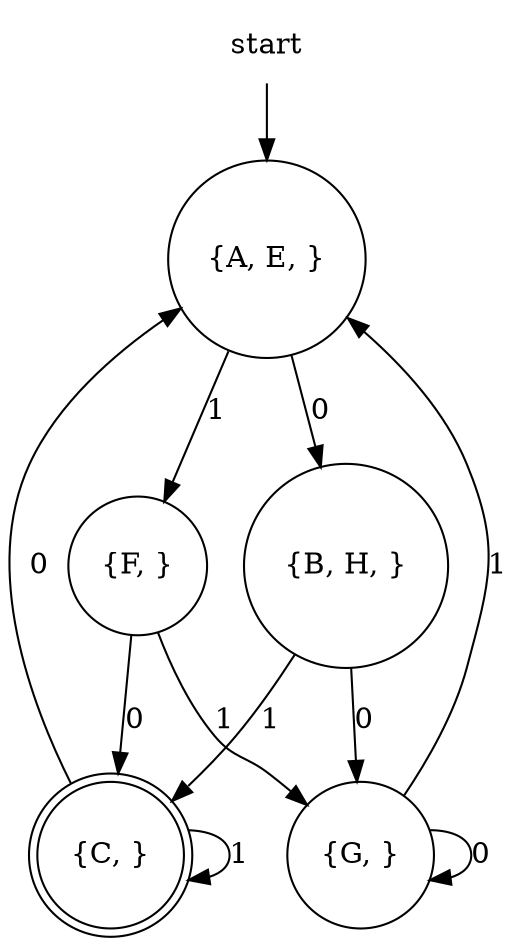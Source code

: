 digraph automaton {
    node [shape=none]; start;
    node [shape=doublecircle]; "{C, }";
    node [shape=circle];
    start -> "{A, E, }";
    "{A, E, }" -> "{B, H, }" [label="0"];
    "{A, E, }" -> "{F, }" [label="1"];
    "{B, H, }" -> "{G, }" [label="0"];
    "{B, H, }" -> "{C, }" [label="1"];
    "{C, }" -> "{A, E, }" [label="0"];
    "{C, }" -> "{C, }" [label="1"];
    "{F, }" -> "{C, }" [label="0"];
    "{F, }" -> "{G, }" [label="1"];
    "{G, }" -> "{G, }" [label="0"];
    "{G, }" -> "{A, E, }" [label="1"];
}
